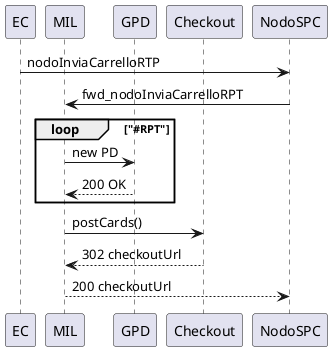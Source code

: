 @startuml 

participant "EC" as ec  
participant "MIL" as mil 
participant "GPD" as gpd
participant "Checkout" as checkout 
participant "NodoSPC" as pagopa 


ec -> pagopa : nodoInviaCarrelloRTP

pagopa -> mil : fwd_nodoInviaCarrelloRPT

loop "#RPT"
mil -> gpd : new PD
gpd --> mil : 200 OK 
end  

mil -> checkout : postCards()
checkout --> mil : 302 checkoutUrl

mil --> pagopa : 200 checkoutUrl


@enduml 